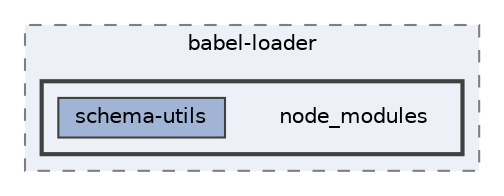 digraph "pkiclassroomrescheduler/src/main/frontend/node_modules/babel-loader/node_modules"
{
 // LATEX_PDF_SIZE
  bgcolor="transparent";
  edge [fontname=Helvetica,fontsize=10,labelfontname=Helvetica,labelfontsize=10];
  node [fontname=Helvetica,fontsize=10,shape=box,height=0.2,width=0.4];
  compound=true
  subgraph clusterdir_647297e6b900ea5726b0512571b22174 {
    graph [ bgcolor="#edf0f7", pencolor="grey50", label="babel-loader", fontname=Helvetica,fontsize=10 style="filled,dashed", URL="dir_647297e6b900ea5726b0512571b22174.html",tooltip=""]
  subgraph clusterdir_2f9d7c1abc51b78616c3529cb06234ad {
    graph [ bgcolor="#edf0f7", pencolor="grey25", label="", fontname=Helvetica,fontsize=10 style="filled,bold", URL="dir_2f9d7c1abc51b78616c3529cb06234ad.html",tooltip=""]
    dir_2f9d7c1abc51b78616c3529cb06234ad [shape=plaintext, label="node_modules"];
  dir_20e5b4c54775c60280748fd231b88de4 [label="schema-utils", fillcolor="#a2b4d6", color="grey25", style="filled", URL="dir_20e5b4c54775c60280748fd231b88de4.html",tooltip=""];
  }
  }
}
